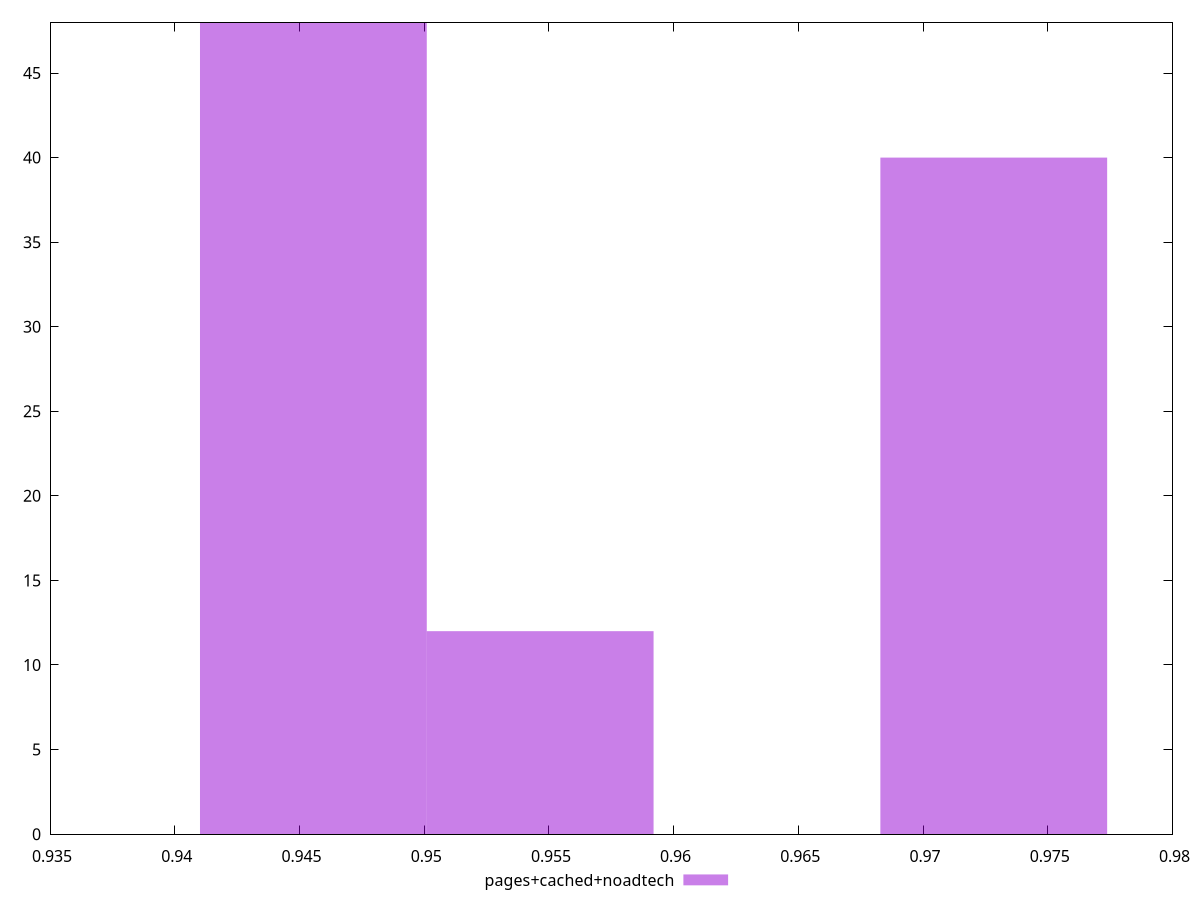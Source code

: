 $_pagesCachedNoadtech <<EOF
0.9455586480298668 48
0.9728343782614975 40
0.954650558107077 12
EOF
set key outside below
set terminal pngcairo
set output "report_00004_2020-11-02T20-21-41.718Z/first-contentful-paint/pages+cached+noadtech//hist.png"
set yrange [0:48]
set boxwidth 0.009091910077210257
set style fill transparent solid 0.5 noborder
plot $_pagesCachedNoadtech title "pages+cached+noadtech" with boxes ,